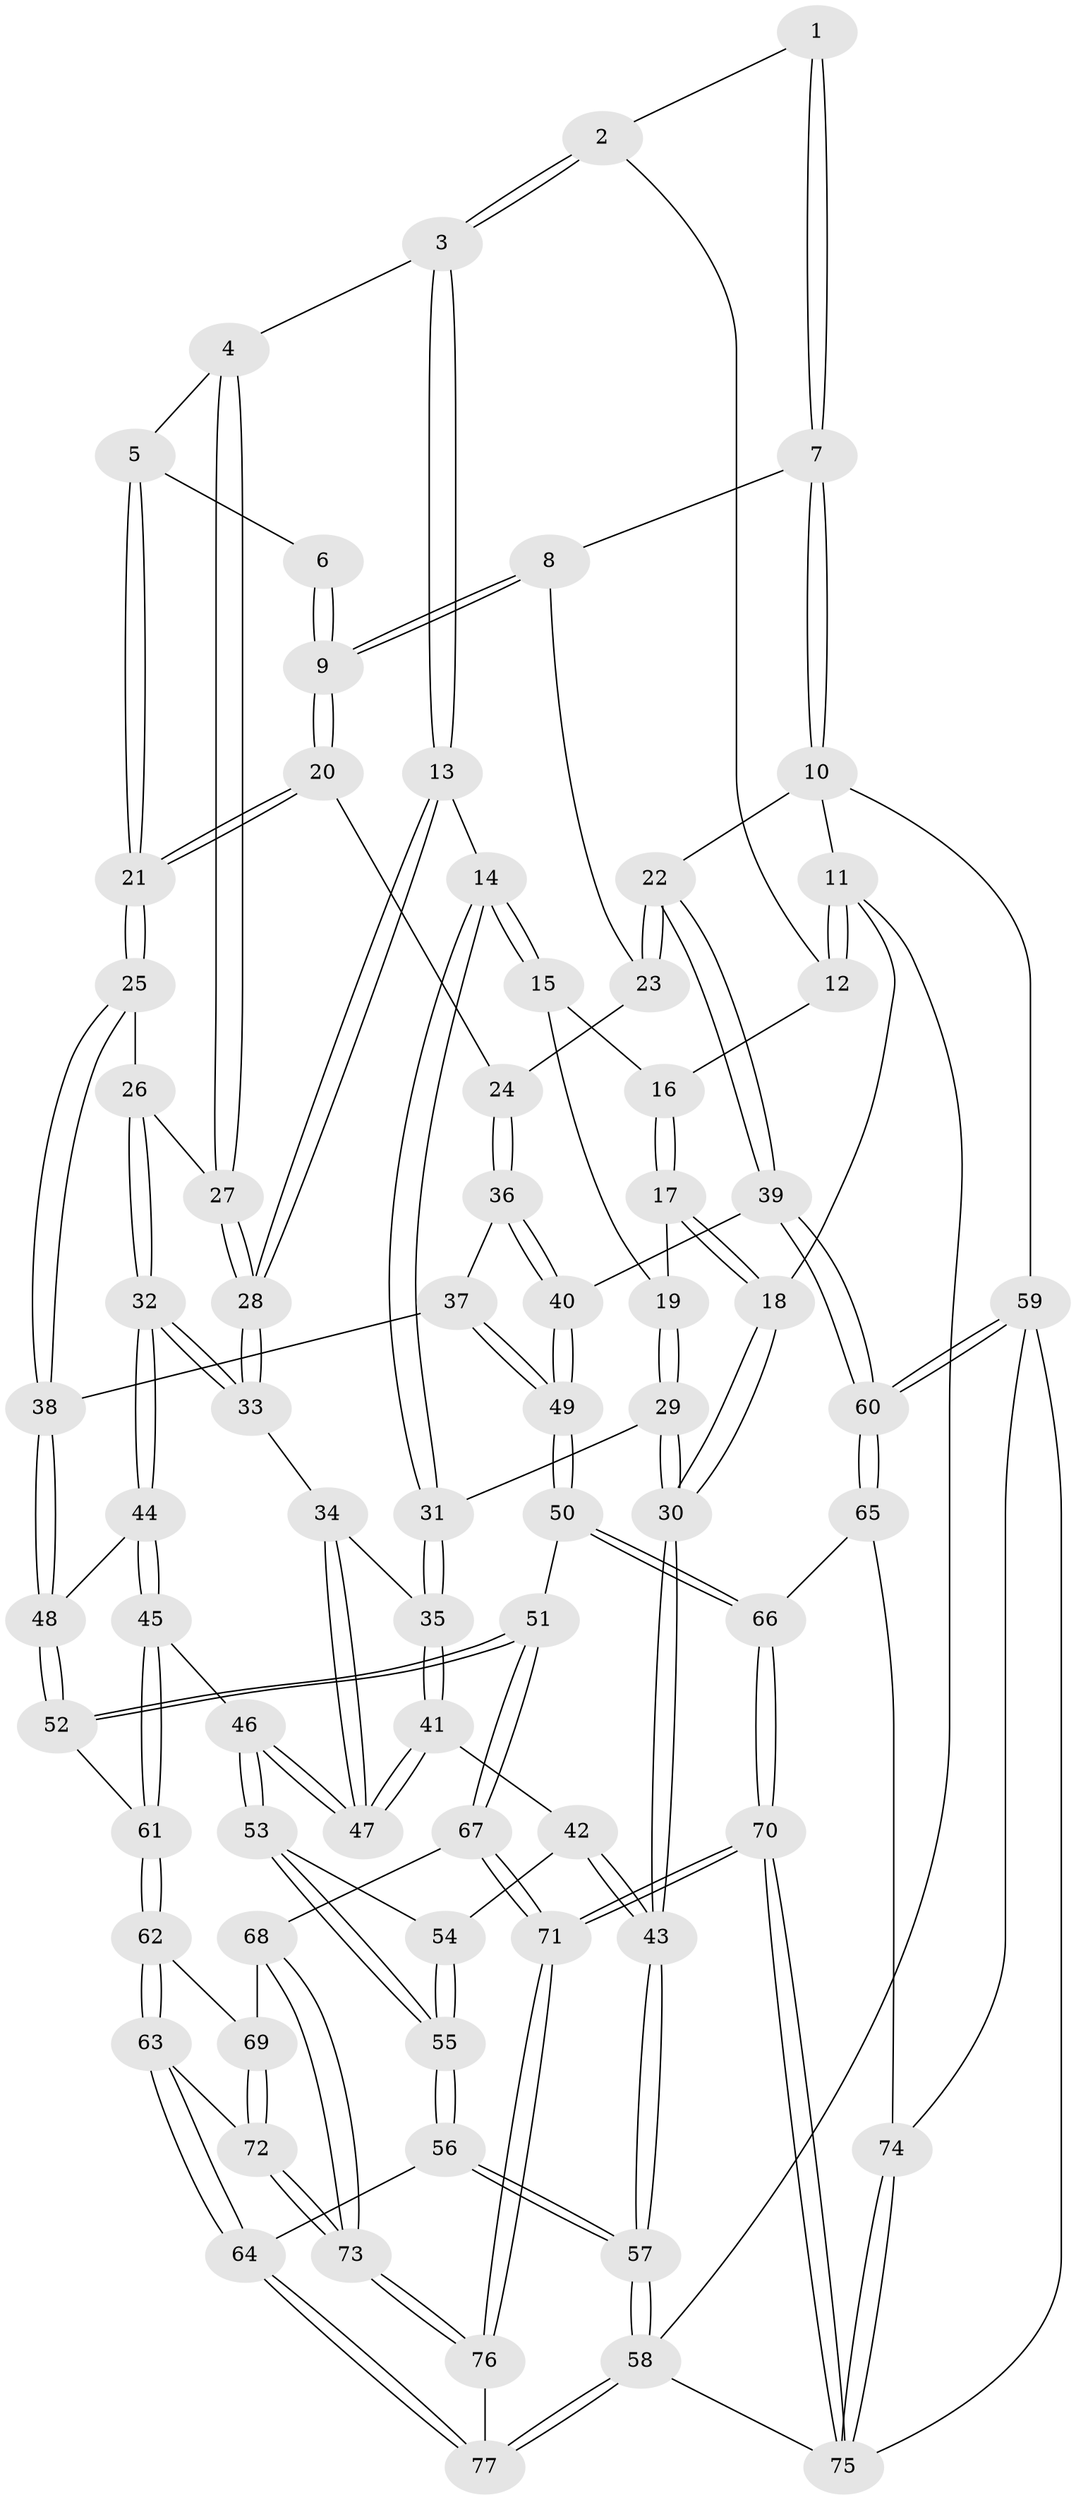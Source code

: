 // coarse degree distribution, {2: 0.0851063829787234, 3: 0.6170212765957447, 6: 0.0425531914893617, 4: 0.19148936170212766, 5: 0.06382978723404255}
// Generated by graph-tools (version 1.1) at 2025/54/03/04/25 22:54:08]
// undirected, 77 vertices, 189 edges
graph export_dot {
  node [color=gray90,style=filled];
  1 [pos="+0.5736109370918667+0"];
  2 [pos="+0.101077436073997+0"];
  3 [pos="+0.3731110004476124+0.12636181391179058"];
  4 [pos="+0.3805801113872351+0.126042132843877"];
  5 [pos="+0.5125666955169519+0.07740859220237138"];
  6 [pos="+0.5714616657329258+0"];
  7 [pos="+1+0"];
  8 [pos="+0.7927616699545833+0.10721069998866774"];
  9 [pos="+0.7500726672401952+0.13977100436901535"];
  10 [pos="+1+0"];
  11 [pos="+0+0"];
  12 [pos="+0.09785236298121194+0"];
  13 [pos="+0.3087981217901123+0.21693025656961426"];
  14 [pos="+0.19627733277346604+0.2024275393237859"];
  15 [pos="+0.1577205507973363+0.10372024704648991"];
  16 [pos="+0.1206605142665818+0"];
  17 [pos="+0.03520998876361363+0.2106986631394302"];
  18 [pos="+0+0.17631612178396022"];
  19 [pos="+0.04580478618989165+0.21769627265952549"];
  20 [pos="+0.72217262617397+0.19173828613466706"];
  21 [pos="+0.6471148138389752+0.24018242773113765"];
  22 [pos="+1+0.21016374655991787"];
  23 [pos="+0.8897712855113319+0.15854511923694914"];
  24 [pos="+0.8714357630437879+0.2837493785732127"];
  25 [pos="+0.6431955067603192+0.2500451033822433"];
  26 [pos="+0.4966563189330533+0.2656046174220851"];
  27 [pos="+0.47610780313043066+0.24790589002834848"];
  28 [pos="+0.3221597162557582+0.268412723250728"];
  29 [pos="+0.10444570734486291+0.2675317641707675"];
  30 [pos="+0+0.44131461076445494"];
  31 [pos="+0.12077368195105542+0.27376271288909476"];
  32 [pos="+0.41705524815850603+0.3477914631979923"];
  33 [pos="+0.3277842823990139+0.30361145985961246"];
  34 [pos="+0.31868411981496636+0.314961456528421"];
  35 [pos="+0.13560789947075466+0.3408413221704994"];
  36 [pos="+0.9141842753950499+0.32164481282954244"];
  37 [pos="+0.7492567959547115+0.39827205913647223"];
  38 [pos="+0.6452784355621182+0.29045084970552854"];
  39 [pos="+1+0.3751475540243253"];
  40 [pos="+1+0.37813309303215237"];
  41 [pos="+0.13163384919683338+0.3764218294139965"];
  42 [pos="+0.05428364153775784+0.41665987978639407"];
  43 [pos="+0+0.49175183206915396"];
  44 [pos="+0.4595152384156676+0.432969877574555"];
  45 [pos="+0.319814049284356+0.5303709542773932"];
  46 [pos="+0.25281104942511556+0.5092526154789553"];
  47 [pos="+0.24996116976159663+0.4988810647789335"];
  48 [pos="+0.5433809155210251+0.45395339497901754"];
  49 [pos="+0.7751735396753859+0.5652177158388088"];
  50 [pos="+0.7484890686037229+0.6122531581290246"];
  51 [pos="+0.6150240070803238+0.607930224793017"];
  52 [pos="+0.6104209475891262+0.6048377008087351"];
  53 [pos="+0.19140002410211293+0.5669421744954188"];
  54 [pos="+0.07291112926409583+0.4458387868015473"];
  55 [pos="+0.14664218542104443+0.6142870654697858"];
  56 [pos="+0.06101168974090463+0.7185906391663698"];
  57 [pos="+0+0.706446734406915"];
  58 [pos="+0+1"];
  59 [pos="+1+0.7191571803141301"];
  60 [pos="+1+0.6813841172240103"];
  61 [pos="+0.3952241529097715+0.6418870298352694"];
  62 [pos="+0.37365083935266724+0.7057119714458581"];
  63 [pos="+0.2581604484603705+0.7846213770807596"];
  64 [pos="+0.18714275674770664+0.8112357043719174"];
  65 [pos="+0.9286065265205389+0.7115425495970468"];
  66 [pos="+0.805180537939422+0.6969173841587786"];
  67 [pos="+0.562034404869711+0.7730330067909846"];
  68 [pos="+0.53395846064021+0.7744272912236684"];
  69 [pos="+0.4326061486328467+0.7653576228580661"];
  70 [pos="+0.7169565176065449+1"];
  71 [pos="+0.6690066192376403+1"];
  72 [pos="+0.4273708519993005+0.8673001446109663"];
  73 [pos="+0.428987381053777+0.8707293558720386"];
  74 [pos="+0.9358037721613585+0.8706957314648861"];
  75 [pos="+0.743093567739981+1"];
  76 [pos="+0.49915688841735584+1"];
  77 [pos="+0.2752491271600573+1"];
  1 -- 2;
  1 -- 7;
  1 -- 7;
  2 -- 3;
  2 -- 3;
  2 -- 12;
  3 -- 4;
  3 -- 13;
  3 -- 13;
  4 -- 5;
  4 -- 27;
  4 -- 27;
  5 -- 6;
  5 -- 21;
  5 -- 21;
  6 -- 9;
  6 -- 9;
  7 -- 8;
  7 -- 10;
  7 -- 10;
  8 -- 9;
  8 -- 9;
  8 -- 23;
  9 -- 20;
  9 -- 20;
  10 -- 11;
  10 -- 22;
  10 -- 59;
  11 -- 12;
  11 -- 12;
  11 -- 18;
  11 -- 58;
  12 -- 16;
  13 -- 14;
  13 -- 28;
  13 -- 28;
  14 -- 15;
  14 -- 15;
  14 -- 31;
  14 -- 31;
  15 -- 16;
  15 -- 19;
  16 -- 17;
  16 -- 17;
  17 -- 18;
  17 -- 18;
  17 -- 19;
  18 -- 30;
  18 -- 30;
  19 -- 29;
  19 -- 29;
  20 -- 21;
  20 -- 21;
  20 -- 24;
  21 -- 25;
  21 -- 25;
  22 -- 23;
  22 -- 23;
  22 -- 39;
  22 -- 39;
  23 -- 24;
  24 -- 36;
  24 -- 36;
  25 -- 26;
  25 -- 38;
  25 -- 38;
  26 -- 27;
  26 -- 32;
  26 -- 32;
  27 -- 28;
  27 -- 28;
  28 -- 33;
  28 -- 33;
  29 -- 30;
  29 -- 30;
  29 -- 31;
  30 -- 43;
  30 -- 43;
  31 -- 35;
  31 -- 35;
  32 -- 33;
  32 -- 33;
  32 -- 44;
  32 -- 44;
  33 -- 34;
  34 -- 35;
  34 -- 47;
  34 -- 47;
  35 -- 41;
  35 -- 41;
  36 -- 37;
  36 -- 40;
  36 -- 40;
  37 -- 38;
  37 -- 49;
  37 -- 49;
  38 -- 48;
  38 -- 48;
  39 -- 40;
  39 -- 60;
  39 -- 60;
  40 -- 49;
  40 -- 49;
  41 -- 42;
  41 -- 47;
  41 -- 47;
  42 -- 43;
  42 -- 43;
  42 -- 54;
  43 -- 57;
  43 -- 57;
  44 -- 45;
  44 -- 45;
  44 -- 48;
  45 -- 46;
  45 -- 61;
  45 -- 61;
  46 -- 47;
  46 -- 47;
  46 -- 53;
  46 -- 53;
  48 -- 52;
  48 -- 52;
  49 -- 50;
  49 -- 50;
  50 -- 51;
  50 -- 66;
  50 -- 66;
  51 -- 52;
  51 -- 52;
  51 -- 67;
  51 -- 67;
  52 -- 61;
  53 -- 54;
  53 -- 55;
  53 -- 55;
  54 -- 55;
  54 -- 55;
  55 -- 56;
  55 -- 56;
  56 -- 57;
  56 -- 57;
  56 -- 64;
  57 -- 58;
  57 -- 58;
  58 -- 77;
  58 -- 77;
  58 -- 75;
  59 -- 60;
  59 -- 60;
  59 -- 74;
  59 -- 75;
  60 -- 65;
  60 -- 65;
  61 -- 62;
  61 -- 62;
  62 -- 63;
  62 -- 63;
  62 -- 69;
  63 -- 64;
  63 -- 64;
  63 -- 72;
  64 -- 77;
  64 -- 77;
  65 -- 66;
  65 -- 74;
  66 -- 70;
  66 -- 70;
  67 -- 68;
  67 -- 71;
  67 -- 71;
  68 -- 69;
  68 -- 73;
  68 -- 73;
  69 -- 72;
  69 -- 72;
  70 -- 71;
  70 -- 71;
  70 -- 75;
  70 -- 75;
  71 -- 76;
  71 -- 76;
  72 -- 73;
  72 -- 73;
  73 -- 76;
  73 -- 76;
  74 -- 75;
  74 -- 75;
  76 -- 77;
}
